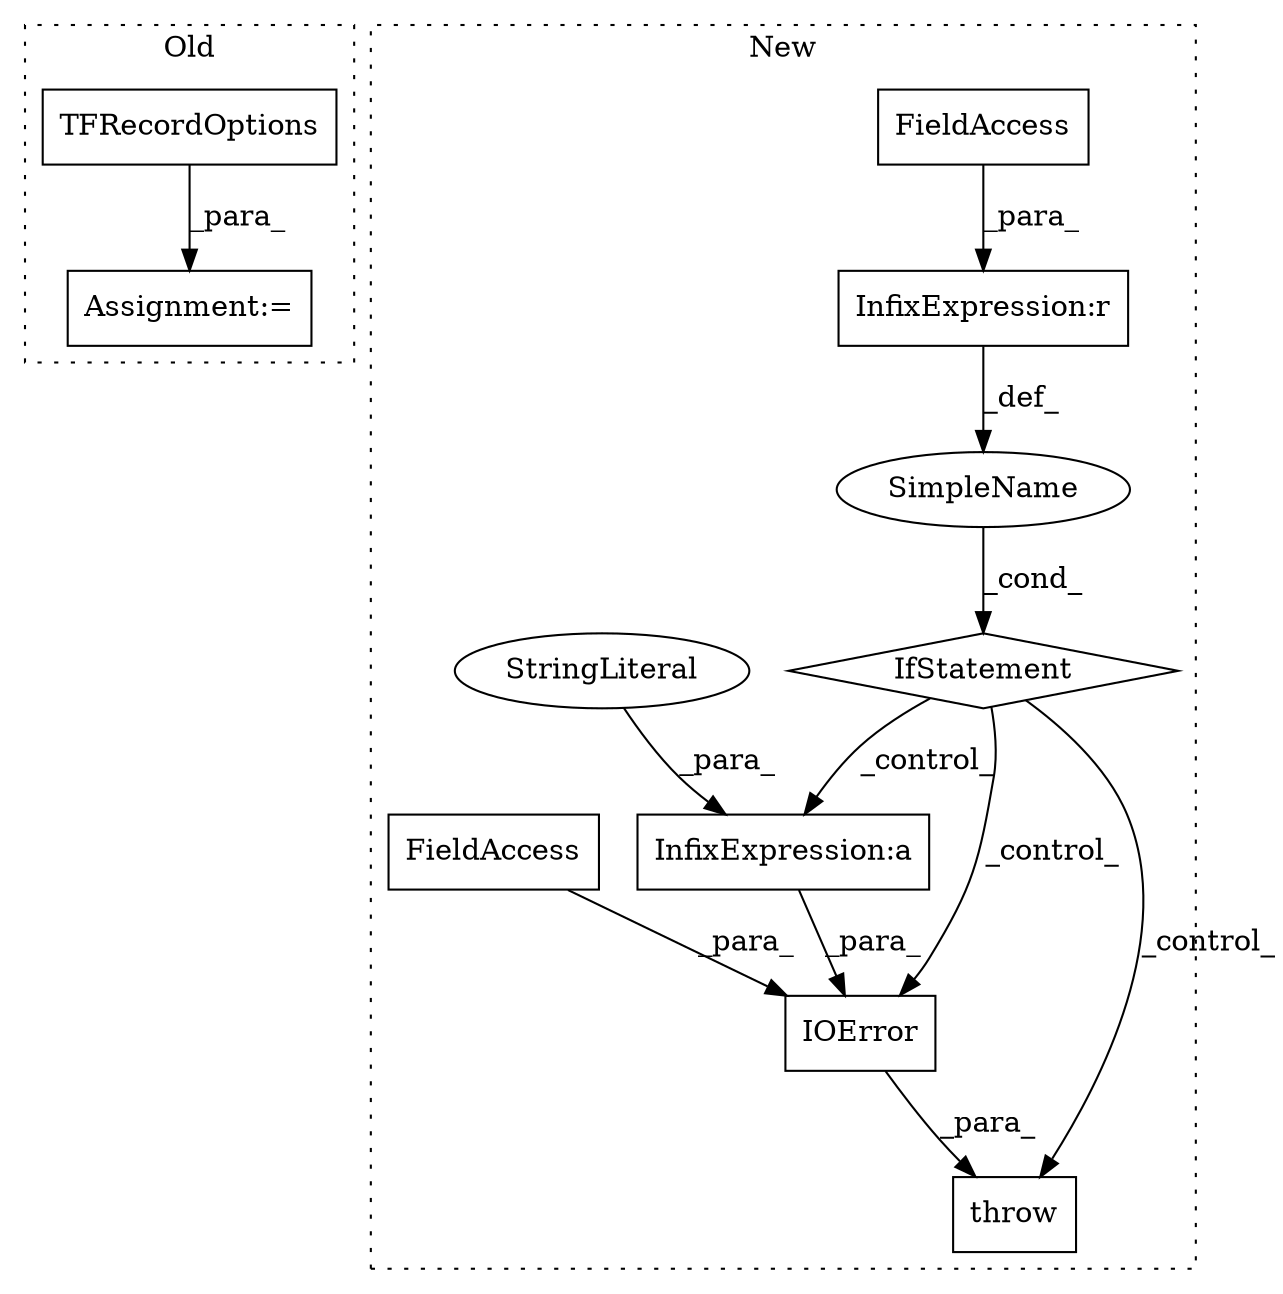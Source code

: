 digraph G {
subgraph cluster0 {
1 [label="TFRecordOptions" a="32" s="1371,1479" l="16,1" shape="box"];
4 [label="Assignment:=" a="7" s="1360" l="1" shape="box"];
label = "Old";
style="dotted";
}
subgraph cluster1 {
2 [label="IfStatement" a="25" s="1500,1523" l="4,2" shape="diamond"];
3 [label="InfixExpression:r" a="27" s="1515" l="4" shape="box"];
5 [label="FieldAccess" a="22" s="1504" l="11" shape="box"];
6 [label="SimpleName" a="42" s="" l="" shape="ellipse"];
7 [label="throw" a="53" s="1533" l="6" shape="box"];
8 [label="InfixExpression:a" a="27" s="1594" l="3" shape="box"];
9 [label="StringLiteral" a="45" s="1557" l="37" shape="ellipse"];
10 [label="IOError" a="32" s="1539,1607" l="8,1" shape="box"];
11 [label="FieldAccess" a="22" s="1547" l="9" shape="box"];
label = "New";
style="dotted";
}
1 -> 4 [label="_para_"];
2 -> 7 [label="_control_"];
2 -> 8 [label="_control_"];
2 -> 10 [label="_control_"];
3 -> 6 [label="_def_"];
5 -> 3 [label="_para_"];
6 -> 2 [label="_cond_"];
8 -> 10 [label="_para_"];
9 -> 8 [label="_para_"];
10 -> 7 [label="_para_"];
11 -> 10 [label="_para_"];
}